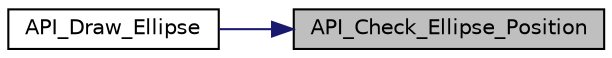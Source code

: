 digraph "API_Check_Ellipse_Position"
{
 // LATEX_PDF_SIZE
  edge [fontname="Helvetica",fontsize="10",labelfontname="Helvetica",labelfontsize="10"];
  node [fontname="Helvetica",fontsize="10",shape=record];
  rankdir="RL";
  Node1 [label="API_Check_Ellipse_Position",height=0.2,width=0.4,color="black", fillcolor="grey75", style="filled", fontcolor="black",tooltip="This function is used for checking to position of the ellipse."];
  Node1 -> Node2 [dir="back",color="midnightblue",fontsize="10",style="solid"];
  Node2 [label="API_Draw_Ellipse",height=0.2,width=0.4,color="black", fillcolor="white", style="filled",URL="$ellipse_8h.html#a2c22d369b239025f9ca327663ec3a86a",tooltip="This function is used for drawing an ellipse on the VGA screen."];
}
